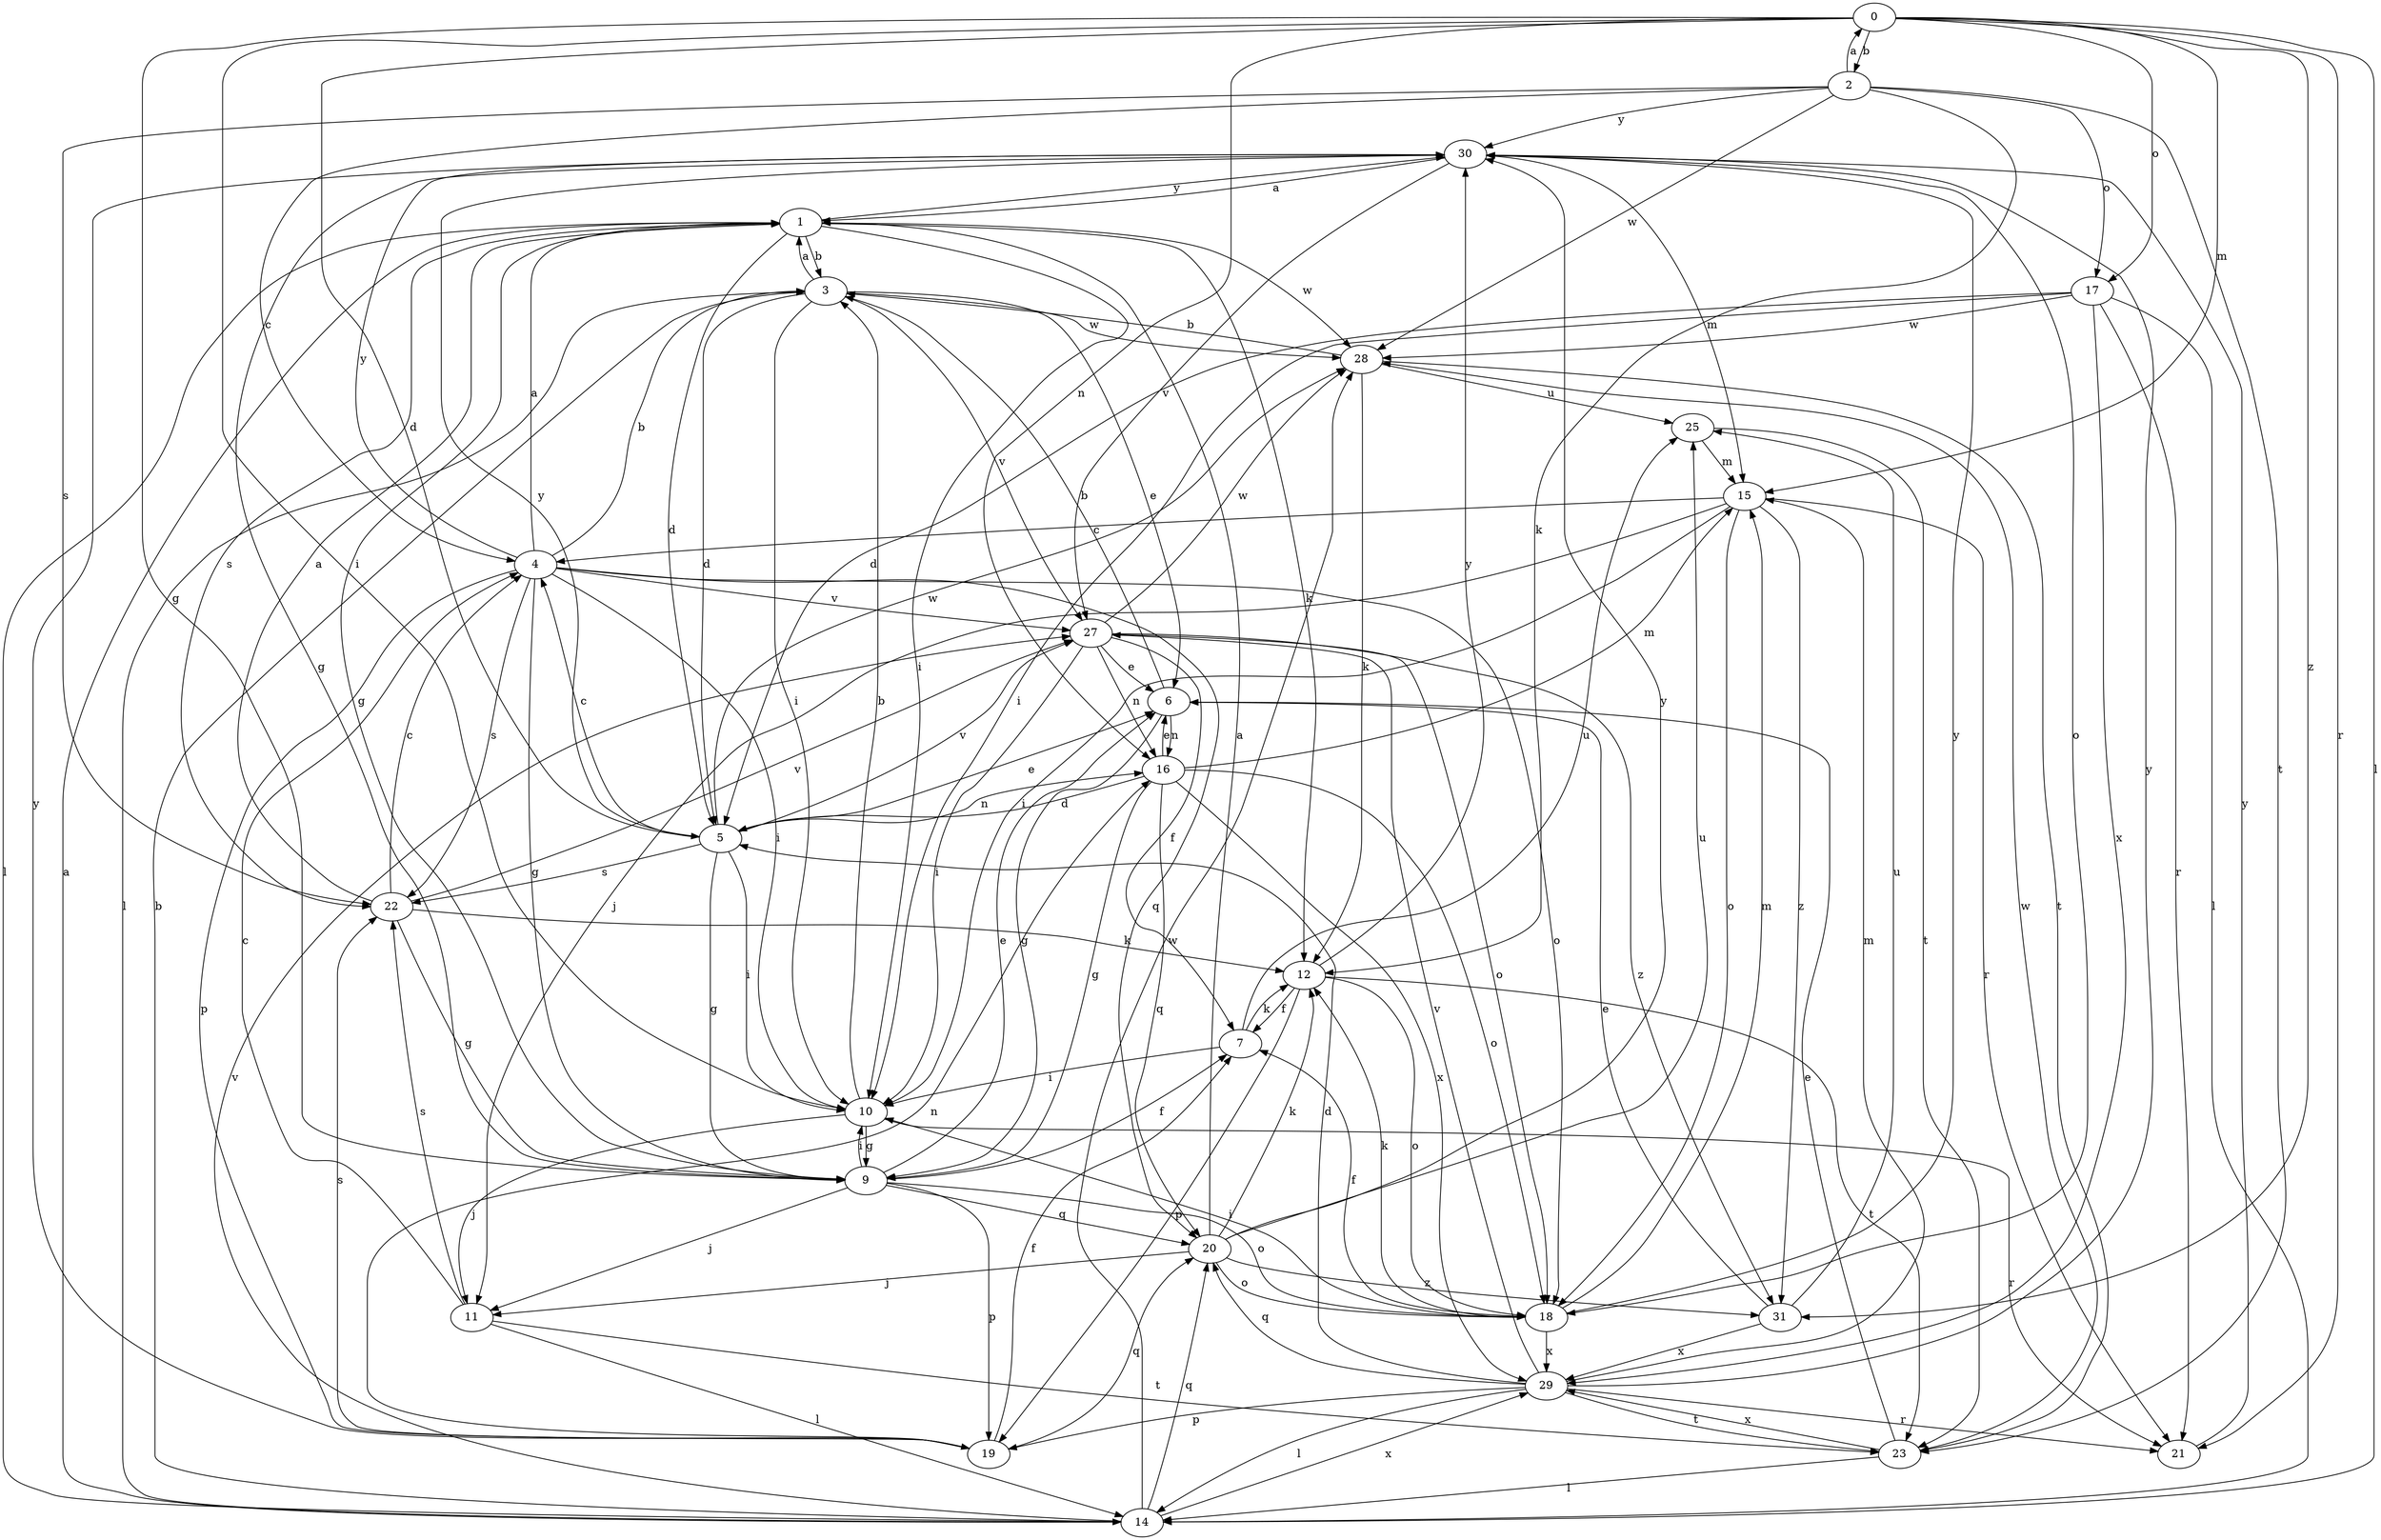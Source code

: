 strict digraph  {
0;
1;
2;
3;
4;
5;
6;
7;
9;
10;
11;
12;
14;
15;
16;
17;
18;
19;
20;
21;
22;
23;
25;
27;
28;
29;
30;
31;
0 -> 2  [label=b];
0 -> 5  [label=d];
0 -> 9  [label=g];
0 -> 10  [label=i];
0 -> 14  [label=l];
0 -> 15  [label=m];
0 -> 16  [label=n];
0 -> 17  [label=o];
0 -> 21  [label=r];
0 -> 31  [label=z];
1 -> 3  [label=b];
1 -> 5  [label=d];
1 -> 9  [label=g];
1 -> 10  [label=i];
1 -> 12  [label=k];
1 -> 14  [label=l];
1 -> 22  [label=s];
1 -> 28  [label=w];
1 -> 30  [label=y];
2 -> 0  [label=a];
2 -> 4  [label=c];
2 -> 12  [label=k];
2 -> 17  [label=o];
2 -> 22  [label=s];
2 -> 23  [label=t];
2 -> 28  [label=w];
2 -> 30  [label=y];
3 -> 1  [label=a];
3 -> 5  [label=d];
3 -> 6  [label=e];
3 -> 10  [label=i];
3 -> 14  [label=l];
3 -> 27  [label=v];
3 -> 28  [label=w];
4 -> 1  [label=a];
4 -> 3  [label=b];
4 -> 9  [label=g];
4 -> 10  [label=i];
4 -> 18  [label=o];
4 -> 19  [label=p];
4 -> 20  [label=q];
4 -> 22  [label=s];
4 -> 27  [label=v];
4 -> 30  [label=y];
5 -> 4  [label=c];
5 -> 6  [label=e];
5 -> 9  [label=g];
5 -> 10  [label=i];
5 -> 16  [label=n];
5 -> 22  [label=s];
5 -> 27  [label=v];
5 -> 28  [label=w];
5 -> 30  [label=y];
6 -> 3  [label=b];
6 -> 9  [label=g];
6 -> 16  [label=n];
7 -> 10  [label=i];
7 -> 12  [label=k];
7 -> 25  [label=u];
9 -> 6  [label=e];
9 -> 7  [label=f];
9 -> 10  [label=i];
9 -> 11  [label=j];
9 -> 18  [label=o];
9 -> 19  [label=p];
9 -> 20  [label=q];
10 -> 3  [label=b];
10 -> 9  [label=g];
10 -> 11  [label=j];
10 -> 21  [label=r];
11 -> 4  [label=c];
11 -> 14  [label=l];
11 -> 22  [label=s];
11 -> 23  [label=t];
12 -> 7  [label=f];
12 -> 18  [label=o];
12 -> 19  [label=p];
12 -> 23  [label=t];
12 -> 30  [label=y];
14 -> 1  [label=a];
14 -> 3  [label=b];
14 -> 20  [label=q];
14 -> 27  [label=v];
14 -> 28  [label=w];
14 -> 29  [label=x];
15 -> 4  [label=c];
15 -> 10  [label=i];
15 -> 11  [label=j];
15 -> 18  [label=o];
15 -> 21  [label=r];
15 -> 31  [label=z];
16 -> 5  [label=d];
16 -> 6  [label=e];
16 -> 9  [label=g];
16 -> 15  [label=m];
16 -> 18  [label=o];
16 -> 20  [label=q];
16 -> 29  [label=x];
17 -> 5  [label=d];
17 -> 10  [label=i];
17 -> 14  [label=l];
17 -> 21  [label=r];
17 -> 28  [label=w];
17 -> 29  [label=x];
18 -> 7  [label=f];
18 -> 10  [label=i];
18 -> 12  [label=k];
18 -> 15  [label=m];
18 -> 29  [label=x];
18 -> 30  [label=y];
19 -> 7  [label=f];
19 -> 16  [label=n];
19 -> 20  [label=q];
19 -> 22  [label=s];
19 -> 30  [label=y];
20 -> 1  [label=a];
20 -> 11  [label=j];
20 -> 12  [label=k];
20 -> 18  [label=o];
20 -> 25  [label=u];
20 -> 30  [label=y];
20 -> 31  [label=z];
21 -> 30  [label=y];
22 -> 1  [label=a];
22 -> 4  [label=c];
22 -> 9  [label=g];
22 -> 12  [label=k];
22 -> 27  [label=v];
23 -> 6  [label=e];
23 -> 14  [label=l];
23 -> 28  [label=w];
23 -> 29  [label=x];
25 -> 15  [label=m];
25 -> 23  [label=t];
27 -> 6  [label=e];
27 -> 7  [label=f];
27 -> 10  [label=i];
27 -> 16  [label=n];
27 -> 18  [label=o];
27 -> 28  [label=w];
27 -> 31  [label=z];
28 -> 3  [label=b];
28 -> 12  [label=k];
28 -> 23  [label=t];
28 -> 25  [label=u];
29 -> 5  [label=d];
29 -> 14  [label=l];
29 -> 15  [label=m];
29 -> 19  [label=p];
29 -> 20  [label=q];
29 -> 21  [label=r];
29 -> 23  [label=t];
29 -> 27  [label=v];
29 -> 30  [label=y];
30 -> 1  [label=a];
30 -> 9  [label=g];
30 -> 15  [label=m];
30 -> 18  [label=o];
30 -> 27  [label=v];
31 -> 6  [label=e];
31 -> 25  [label=u];
31 -> 29  [label=x];
}
